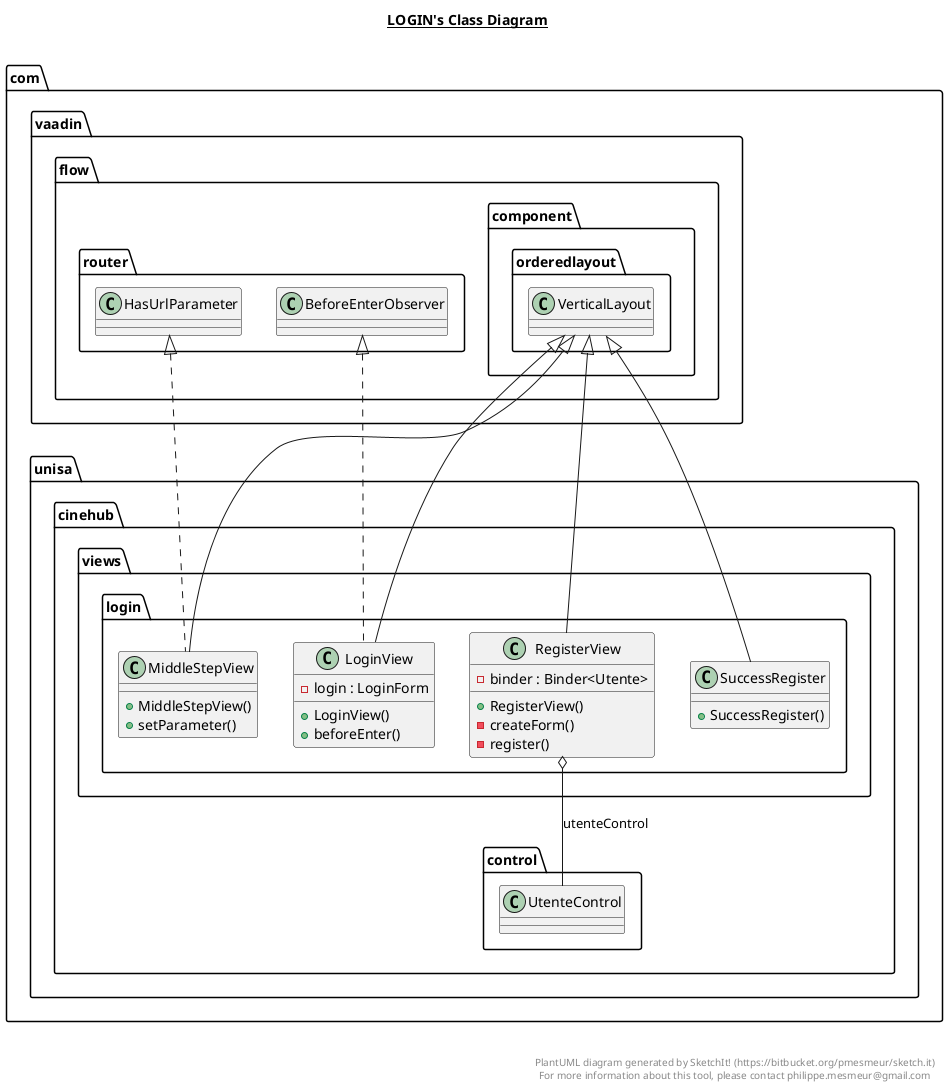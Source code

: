 @startuml

title __LOGIN's Class Diagram__\n

  namespace com.unisa.cinehub {
    namespace views.login {
      class com.unisa.cinehub.views.login.LoginView {
          - login : LoginForm
          + LoginView()
          + beforeEnter()
      }
    }
  }
  

  namespace com.unisa.cinehub {
    namespace views.login {
      class com.unisa.cinehub.views.login.MiddleStepView {
          + MiddleStepView()
          + setParameter()
      }
    }
  }
  

  namespace com.unisa.cinehub {
    namespace views.login {
      class com.unisa.cinehub.views.login.RegisterView {
          - binder : Binder<Utente>
          + RegisterView()
          - createForm()
          - register()
      }
    }
  }
  

  namespace com.unisa.cinehub {
    namespace views.login {
      class com.unisa.cinehub.views.login.SuccessRegister {
          + SuccessRegister()
      }
    }
  }
  

  com.unisa.cinehub.views.login.LoginView .up.|> com.vaadin.flow.router.BeforeEnterObserver
  com.unisa.cinehub.views.login.LoginView -up-|> com.vaadin.flow.component.orderedlayout.VerticalLayout
  com.unisa.cinehub.views.login.MiddleStepView .up.|> com.vaadin.flow.router.HasUrlParameter
  com.unisa.cinehub.views.login.MiddleStepView -up-|> com.vaadin.flow.component.orderedlayout.VerticalLayout
  com.unisa.cinehub.views.login.RegisterView -up-|> com.vaadin.flow.component.orderedlayout.VerticalLayout
  com.unisa.cinehub.views.login.RegisterView o-- com.unisa.cinehub.control.UtenteControl : utenteControl
  com.unisa.cinehub.views.login.SuccessRegister -up-|> com.vaadin.flow.component.orderedlayout.VerticalLayout


right footer


PlantUML diagram generated by SketchIt! (https://bitbucket.org/pmesmeur/sketch.it)
For more information about this tool, please contact philippe.mesmeur@gmail.com
endfooter

@enduml
